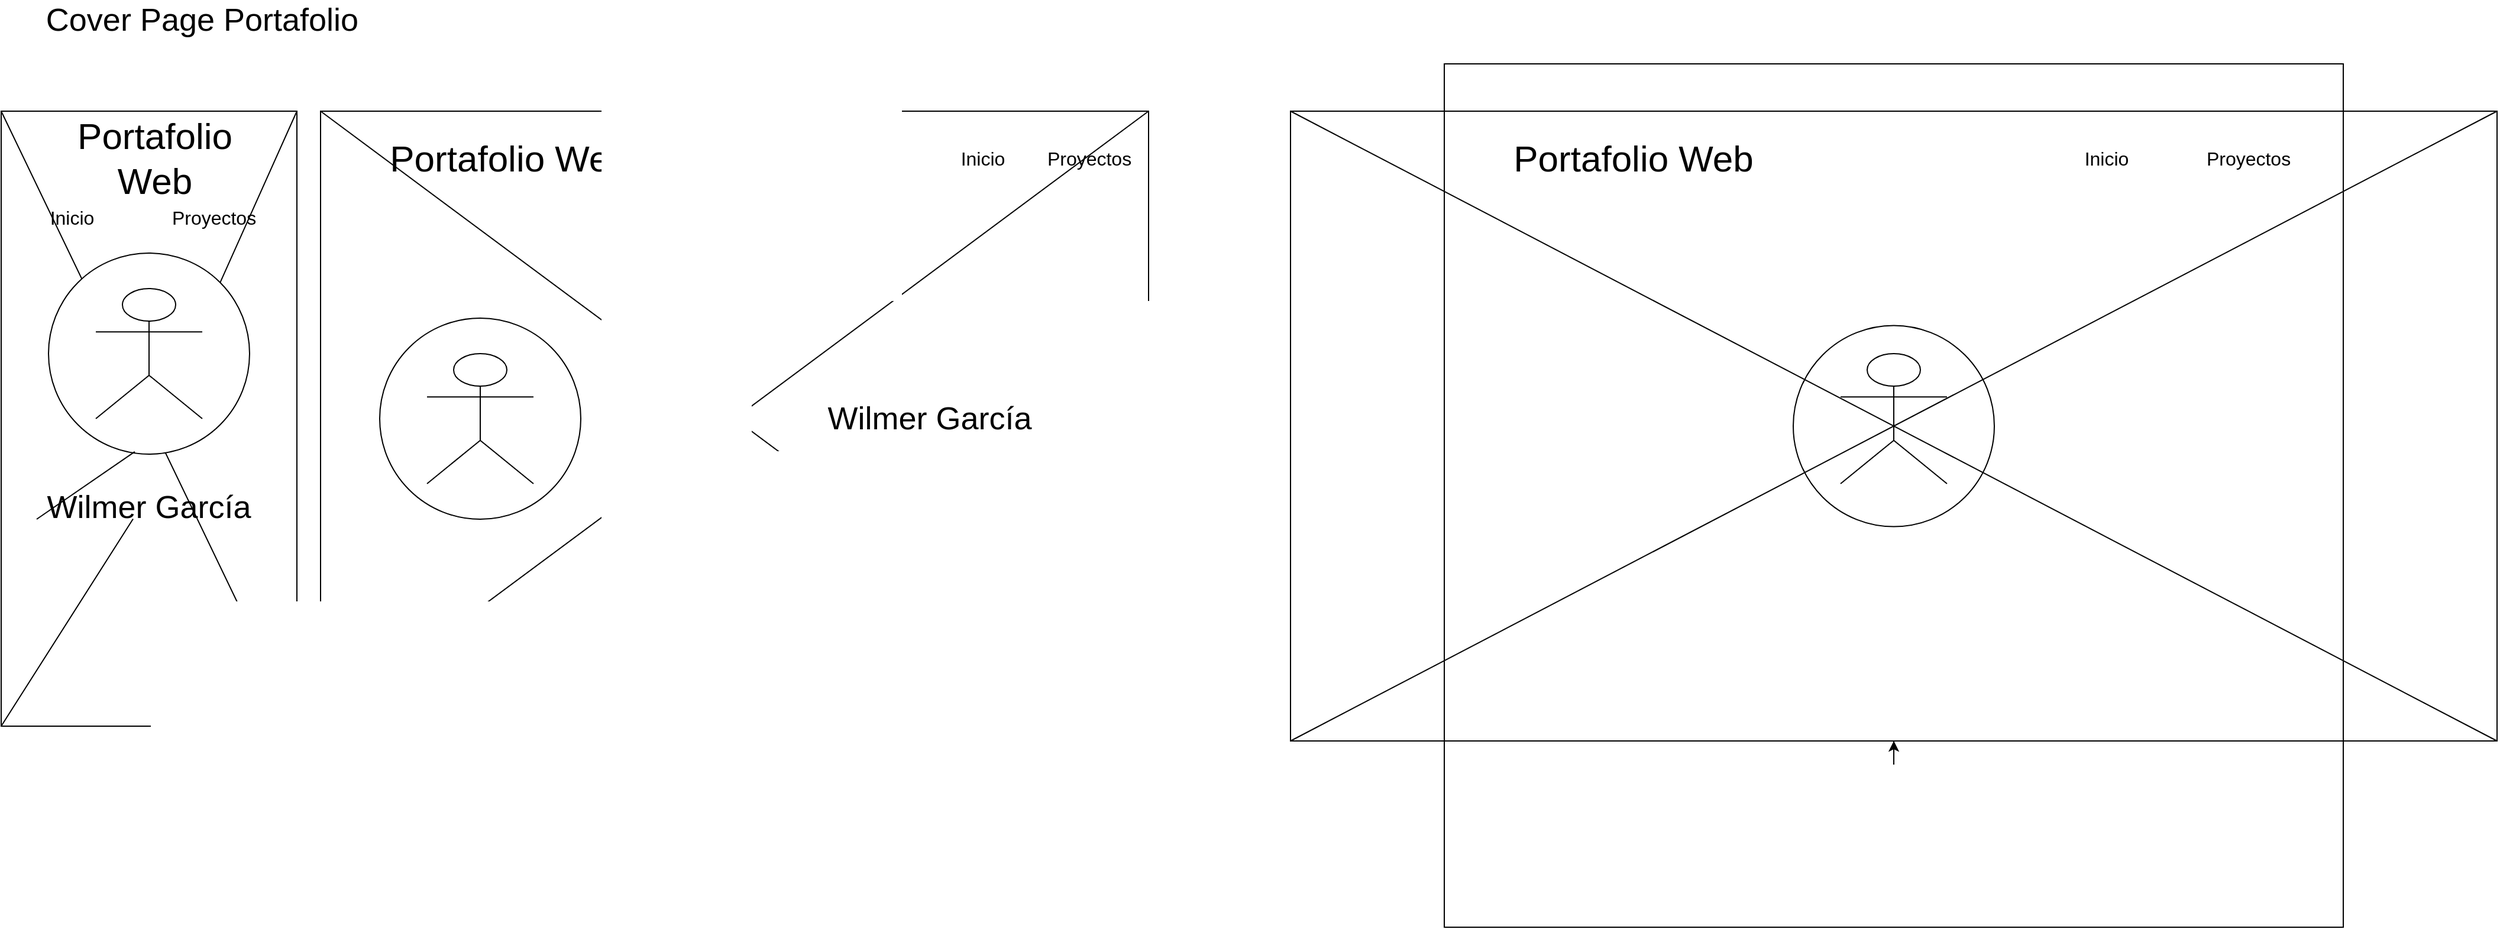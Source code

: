 <mxfile version="14.2.6" type="device"><diagram id="TAE8m6O6nqjt5e9dszYy" name="Page-1"><mxGraphModel dx="1038" dy="580" grid="1" gridSize="10" guides="1" tooltips="1" connect="1" arrows="1" fold="1" page="1" pageScale="1" pageWidth="850" pageHeight="1100" math="0" shadow="0"><root><mxCell id="0"/><mxCell id="1" parent="0"/><mxCell id="2kRdPguSGFyxwA328ChX-24" value="" style="rounded=0;whiteSpace=wrap;html=1;" parent="1" vertex="1"><mxGeometry x="20" y="100" width="250" height="520" as="geometry"/></mxCell><mxCell id="2kRdPguSGFyxwA328ChX-25" value="" style="rounded=0;whiteSpace=wrap;html=1;" parent="1" vertex="1"><mxGeometry x="290" y="100" width="700" height="520" as="geometry"/></mxCell><mxCell id="2kRdPguSGFyxwA328ChX-26" value="" style="rounded=0;whiteSpace=wrap;html=1;rotation=90;" parent="1" vertex="1"><mxGeometry x="1353.75" y="-143.75" width="532.5" height="1020" as="geometry"/></mxCell><mxCell id="2kRdPguSGFyxwA328ChX-27" value="Cover Page Portafolio" style="text;html=1;strokeColor=none;fillColor=none;align=center;verticalAlign=middle;whiteSpace=wrap;rounded=0;fontSize=27;" parent="1" vertex="1"><mxGeometry x="20" y="12.5" width="340" height="20" as="geometry"/></mxCell><mxCell id="2kRdPguSGFyxwA328ChX-28" value="" style="endArrow=none;html=1;exitX=1;exitY=0;exitDx=0;exitDy=0;" parent="1" source="2kRdPguSGFyxwA328ChX-30" edge="1"><mxGeometry width="50" height="50" relative="1" as="geometry"><mxPoint x="220" y="150" as="sourcePoint"/><mxPoint x="270" y="100" as="targetPoint"/></mxGeometry></mxCell><mxCell id="2kRdPguSGFyxwA328ChX-29" value="" style="endArrow=none;html=1;exitX=1;exitY=1;exitDx=0;exitDy=0;entryX=0;entryY=0;entryDx=0;entryDy=0;" parent="1" source="2kRdPguSGFyxwA328ChX-24" target="2kRdPguSGFyxwA328ChX-24" edge="1"><mxGeometry width="50" height="50" relative="1" as="geometry"><mxPoint x="30" y="630.0" as="sourcePoint"/><mxPoint x="280" y="110" as="targetPoint"/></mxGeometry></mxCell><mxCell id="2kRdPguSGFyxwA328ChX-30" value="" style="ellipse;whiteSpace=wrap;html=1;aspect=fixed;" parent="1" vertex="1"><mxGeometry x="60" y="220" width="170" height="170" as="geometry"/></mxCell><mxCell id="2kRdPguSGFyxwA328ChX-31" value="" style="endArrow=none;html=1;exitX=0;exitY=1;exitDx=0;exitDy=0;entryX=0.429;entryY=0.988;entryDx=0;entryDy=0;entryPerimeter=0;" parent="1" source="2kRdPguSGFyxwA328ChX-55" target="2kRdPguSGFyxwA328ChX-30" edge="1"><mxGeometry width="50" height="50" relative="1" as="geometry"><mxPoint x="20" y="620.0" as="sourcePoint"/><mxPoint x="270" y="100" as="targetPoint"/></mxGeometry></mxCell><mxCell id="2kRdPguSGFyxwA328ChX-32" value="" style="shape=umlActor;verticalLabelPosition=bottom;verticalAlign=top;html=1;outlineConnect=0;" parent="1" vertex="1"><mxGeometry x="100" y="250" width="90" height="110" as="geometry"/></mxCell><mxCell id="2kRdPguSGFyxwA328ChX-33" value="Portafolio Web" style="text;html=1;strokeColor=none;fillColor=none;align=center;verticalAlign=middle;whiteSpace=wrap;rounded=0;fontSize=31;" parent="1" vertex="1"><mxGeometry x="70" y="130" width="160" height="20" as="geometry"/></mxCell><mxCell id="2kRdPguSGFyxwA328ChX-34" value="Inicio" style="text;html=1;strokeColor=none;fillColor=none;align=center;verticalAlign=middle;whiteSpace=wrap;rounded=0;fontSize=16;" parent="1" vertex="1"><mxGeometry x="60" y="180" width="40" height="20" as="geometry"/></mxCell><mxCell id="2kRdPguSGFyxwA328ChX-35" value="Proyectos" style="text;html=1;strokeColor=none;fillColor=none;align=center;verticalAlign=middle;whiteSpace=wrap;rounded=0;fontSize=16;" parent="1" vertex="1"><mxGeometry x="180" y="180" width="40" height="20" as="geometry"/></mxCell><mxCell id="2kRdPguSGFyxwA328ChX-36" value="Portafolio Web" style="text;html=1;strokeColor=none;fillColor=none;align=center;verticalAlign=middle;whiteSpace=wrap;rounded=0;fontSize=31;" parent="1" vertex="1"><mxGeometry x="310" y="130" width="280" height="20" as="geometry"/></mxCell><mxCell id="2kRdPguSGFyxwA328ChX-37" value="Inicio" style="text;html=1;strokeColor=none;fillColor=none;align=center;verticalAlign=middle;whiteSpace=wrap;rounded=0;fontSize=16;" parent="1" vertex="1"><mxGeometry x="830" y="130" width="40" height="20" as="geometry"/></mxCell><mxCell id="2kRdPguSGFyxwA328ChX-38" value="Proyectos" style="text;html=1;strokeColor=none;fillColor=none;align=center;verticalAlign=middle;whiteSpace=wrap;rounded=0;fontSize=16;" parent="1" vertex="1"><mxGeometry x="920" y="130" width="40" height="20" as="geometry"/></mxCell><mxCell id="2kRdPguSGFyxwA328ChX-39" value="" style="endArrow=none;html=1;fontSize=16;entryX=0;entryY=0;entryDx=0;entryDy=0;exitX=1;exitY=1;exitDx=0;exitDy=0;" parent="1" source="2kRdPguSGFyxwA328ChX-25" target="2kRdPguSGFyxwA328ChX-25" edge="1"><mxGeometry width="50" height="50" relative="1" as="geometry"><mxPoint x="620" y="320" as="sourcePoint"/><mxPoint x="670" y="270" as="targetPoint"/></mxGeometry></mxCell><mxCell id="2kRdPguSGFyxwA328ChX-40" value="" style="endArrow=none;html=1;fontSize=16;entryX=1;entryY=0;entryDx=0;entryDy=0;exitX=0;exitY=1;exitDx=0;exitDy=0;" parent="1" source="2kRdPguSGFyxwA328ChX-25" target="2kRdPguSGFyxwA328ChX-25" edge="1"><mxGeometry width="50" height="50" relative="1" as="geometry"><mxPoint x="620" y="320" as="sourcePoint"/><mxPoint x="670" y="270" as="targetPoint"/></mxGeometry></mxCell><mxCell id="2kRdPguSGFyxwA328ChX-41" style="edgeStyle=orthogonalEdgeStyle;rounded=0;orthogonalLoop=1;jettySize=auto;html=1;exitX=1;exitY=0.5;exitDx=0;exitDy=0;fontSize=16;" parent="1" source="2kRdPguSGFyxwA328ChX-26" target="2kRdPguSGFyxwA328ChX-26" edge="1"><mxGeometry relative="1" as="geometry"/></mxCell><mxCell id="2kRdPguSGFyxwA328ChX-42" value="" style="ellipse;whiteSpace=wrap;html=1;aspect=fixed;" parent="1" vertex="1"><mxGeometry x="340" y="275" width="170" height="170" as="geometry"/></mxCell><mxCell id="2kRdPguSGFyxwA328ChX-43" value="" style="shape=umlActor;verticalLabelPosition=bottom;verticalAlign=top;html=1;outlineConnect=0;" parent="1" vertex="1"><mxGeometry x="380" y="305" width="90" height="110" as="geometry"/></mxCell><mxCell id="2kRdPguSGFyxwA328ChX-44" value="Portafolio Web" style="text;html=1;strokeColor=none;fillColor=none;align=center;verticalAlign=middle;whiteSpace=wrap;rounded=0;fontSize=31;" parent="1" vertex="1"><mxGeometry x="1260" y="130" width="280" height="20" as="geometry"/></mxCell><mxCell id="2kRdPguSGFyxwA328ChX-45" value="Inicio" style="text;html=1;strokeColor=none;fillColor=none;align=center;verticalAlign=middle;whiteSpace=wrap;rounded=0;fontSize=16;" parent="1" vertex="1"><mxGeometry x="1780" y="130" width="40" height="20" as="geometry"/></mxCell><mxCell id="2kRdPguSGFyxwA328ChX-47" value="" style="ellipse;whiteSpace=wrap;html=1;aspect=fixed;" parent="1" vertex="1"><mxGeometry x="1535" y="281.25" width="170" height="170" as="geometry"/></mxCell><mxCell id="2kRdPguSGFyxwA328ChX-48" value="" style="shape=umlActor;verticalLabelPosition=bottom;verticalAlign=top;html=1;outlineConnect=0;" parent="1" vertex="1"><mxGeometry x="1575" y="305" width="90" height="110" as="geometry"/></mxCell><mxCell id="2kRdPguSGFyxwA328ChX-49" value="" style="endArrow=none;html=1;fontSize=16;entryX=0;entryY=1;entryDx=0;entryDy=0;exitX=1;exitY=0;exitDx=0;exitDy=0;" parent="1" source="2kRdPguSGFyxwA328ChX-26" target="2kRdPguSGFyxwA328ChX-26" edge="1"><mxGeometry width="50" height="50" relative="1" as="geometry"><mxPoint x="1460" y="490" as="sourcePoint"/><mxPoint x="1510" y="440" as="targetPoint"/></mxGeometry></mxCell><mxCell id="2kRdPguSGFyxwA328ChX-50" value="" style="endArrow=none;html=1;fontSize=16;exitX=1;exitY=1;exitDx=0;exitDy=0;entryX=0;entryY=0;entryDx=0;entryDy=0;" parent="1" source="2kRdPguSGFyxwA328ChX-26" target="2kRdPguSGFyxwA328ChX-26" edge="1"><mxGeometry width="50" height="50" relative="1" as="geometry"><mxPoint x="1460" y="490" as="sourcePoint"/><mxPoint x="1510" y="440" as="targetPoint"/></mxGeometry></mxCell><mxCell id="2kRdPguSGFyxwA328ChX-51" value="" style="rounded=0;whiteSpace=wrap;html=1;fontSize=16;fillColor=none;" parent="1" vertex="1"><mxGeometry x="1240" y="60" width="760" height="730" as="geometry"/></mxCell><mxCell id="2kRdPguSGFyxwA328ChX-54" value="Wilmer García" style="text;html=1;strokeColor=none;fillColor=none;align=center;verticalAlign=middle;whiteSpace=wrap;rounded=0;fontSize=27;" parent="1" vertex="1"><mxGeometry x="710" y="350" width="190" height="20" as="geometry"/></mxCell><mxCell id="2kRdPguSGFyxwA328ChX-55" value="Wilmer García" style="text;html=1;strokeColor=none;fillColor=none;align=center;verticalAlign=middle;whiteSpace=wrap;rounded=0;fontSize=27;" parent="1" vertex="1"><mxGeometry x="50" y="425" width="190" height="20" as="geometry"/></mxCell><mxCell id="2kRdPguSGFyxwA328ChX-56" value="" style="endArrow=none;html=1;exitX=0;exitY=1;exitDx=0;exitDy=0;entryX=0.429;entryY=0.988;entryDx=0;entryDy=0;entryPerimeter=0;" parent="1" source="2kRdPguSGFyxwA328ChX-24" target="2kRdPguSGFyxwA328ChX-55" edge="1"><mxGeometry width="50" height="50" relative="1" as="geometry"><mxPoint x="20" y="620.0" as="sourcePoint"/><mxPoint x="132.93" y="387.96" as="targetPoint"/></mxGeometry></mxCell><mxCell id="2kRdPguSGFyxwA328ChX-57" value="Proyectos" style="text;html=1;strokeColor=none;fillColor=none;align=center;verticalAlign=middle;whiteSpace=wrap;rounded=0;fontSize=16;" parent="1" vertex="1"><mxGeometry x="1900" y="130" width="40" height="20" as="geometry"/></mxCell></root></mxGraphModel></diagram></mxfile>